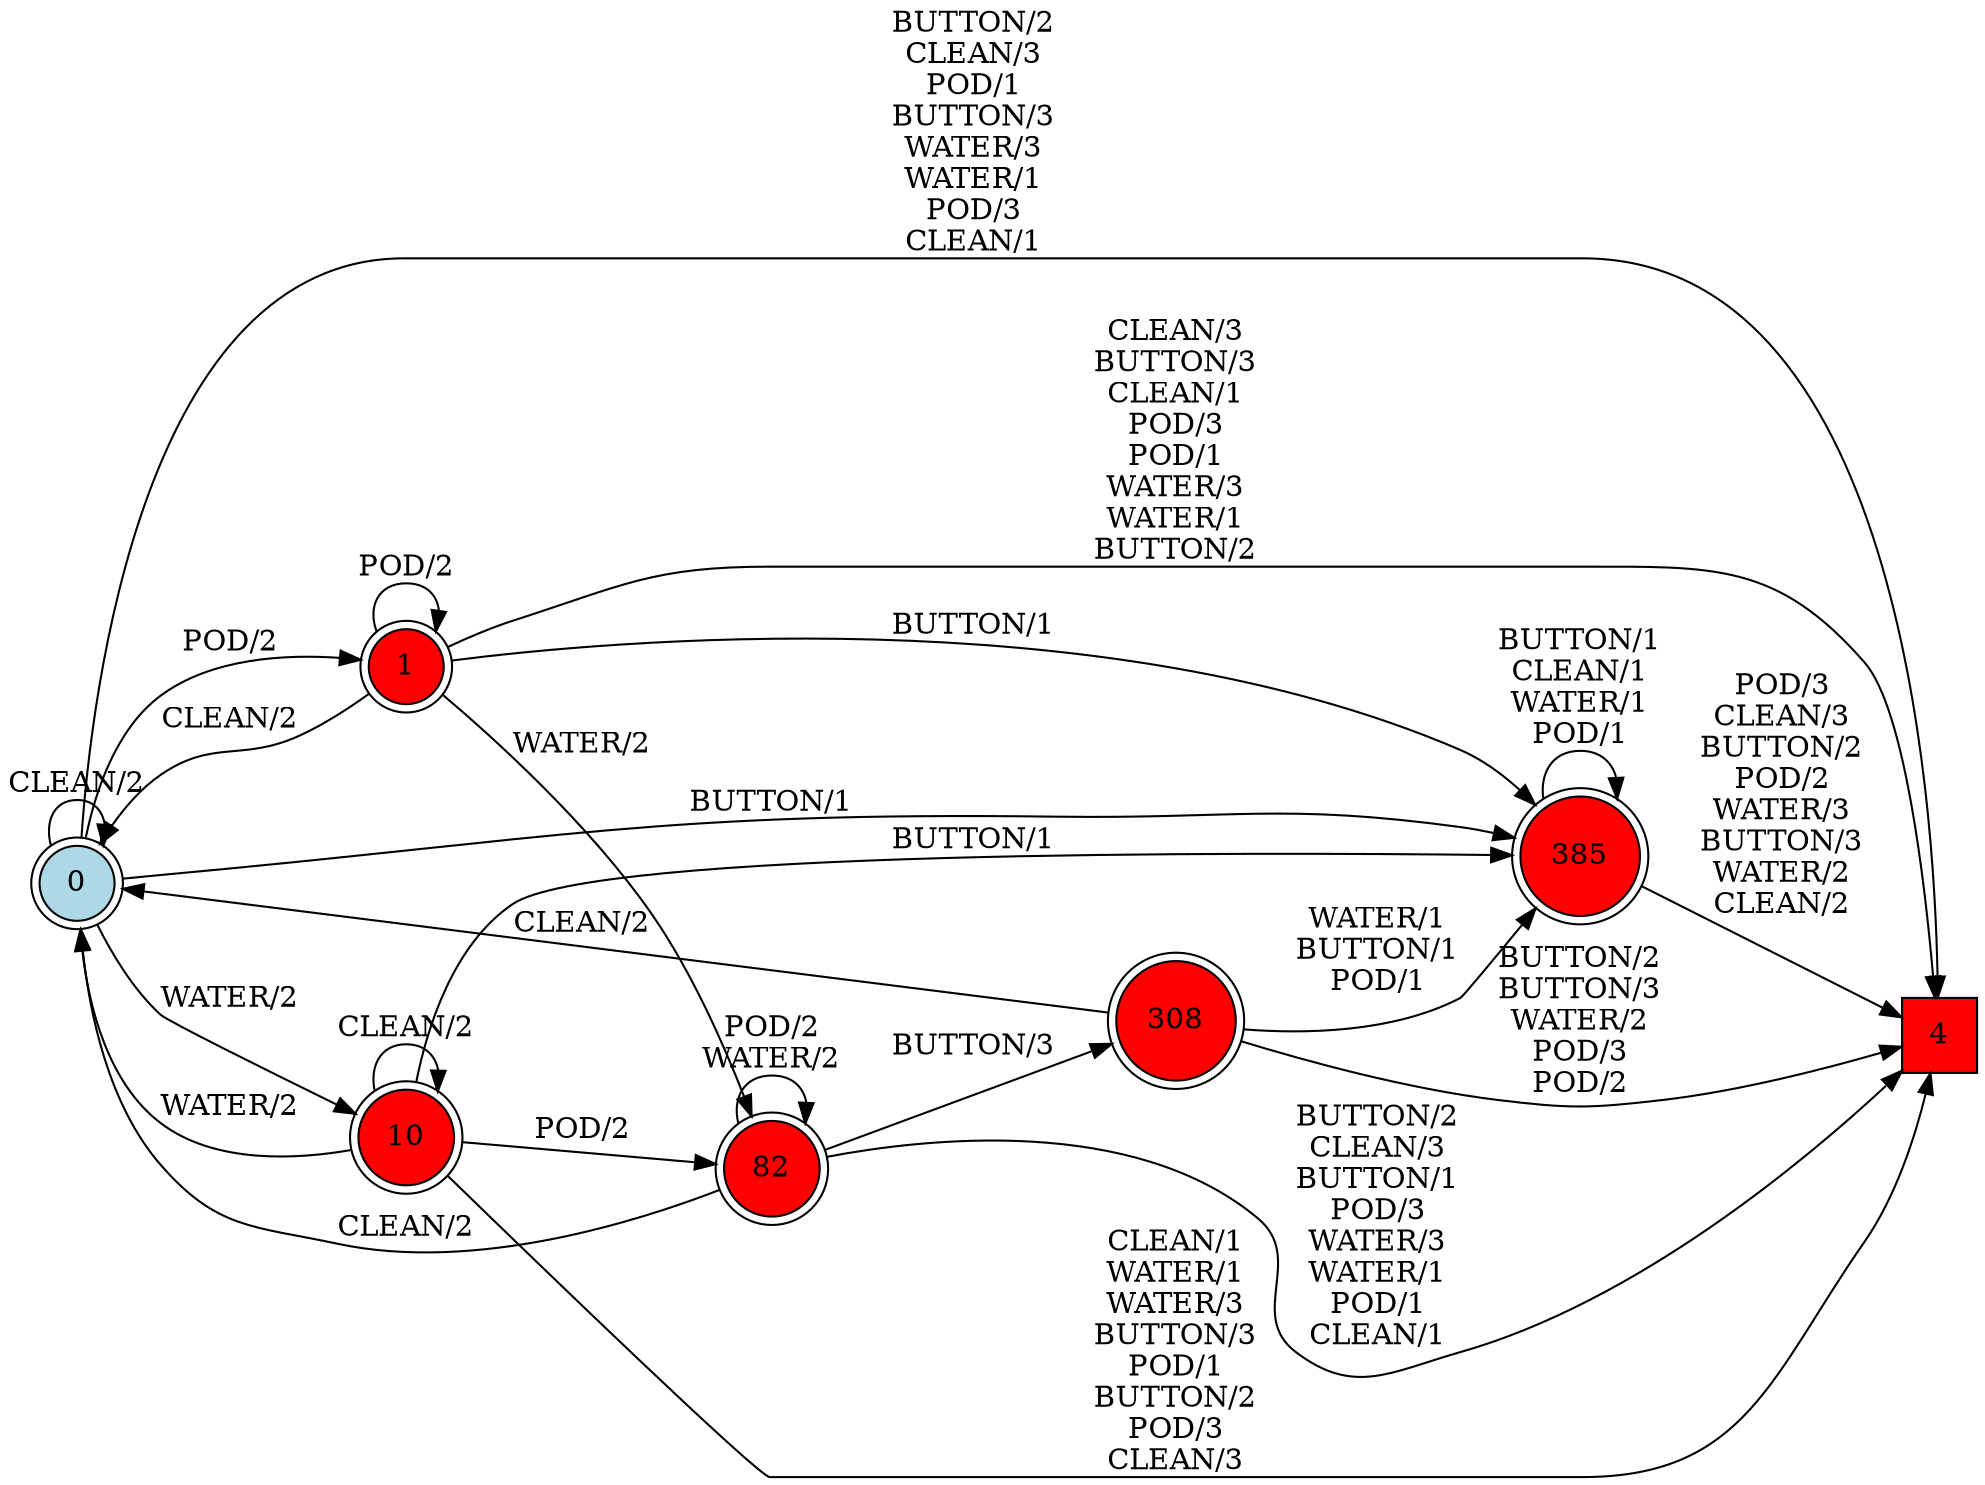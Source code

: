 digraph G {
  rankdir=LR;
  node [shape=circle, style=filled, fillcolor=white];
  "0" [isInitial=True, fillcolor=lightblue, shape=doublecircle];
  "1" [fillcolor=red, shape=doublecircle];
  "4" [fillcolor=red, shape=square];
  "10" [fillcolor=red, shape=doublecircle];
  "82" [fillcolor=red, shape=doublecircle];
  "308" [fillcolor=red, shape=doublecircle];
  "385" [fillcolor=red, shape=doublecircle];
  "0" -> "1" [label="POD/2"];
  "0" -> "10" [label="WATER/2"];
  "0" -> "4" [label="BUTTON/2\nCLEAN/3\nPOD/1\nBUTTON/3\nWATER/3\nWATER/1\nPOD/3\nCLEAN/1"];
  "0" -> "0" [label="CLEAN/2"];
  "0" -> "385" [label="BUTTON/1"];
  "1" -> "82" [label="WATER/2"];
  "1" -> "4" [label="CLEAN/3\nBUTTON/3\nCLEAN/1\nPOD/3\nPOD/1\nWATER/3\nWATER/1\nBUTTON/2"];
  "1" -> "0" [label="CLEAN/2"];
  "1" -> "1" [label="POD/2"];
  "1" -> "385" [label="BUTTON/1"];
  "10" -> "4" [label="CLEAN/1\nWATER/1\nWATER/3\nBUTTON/3\nPOD/1\nBUTTON/2\nPOD/3\nCLEAN/3"];
  "10" -> "0" [label="WATER/2"];
  "10" -> "10" [label="CLEAN/2"];
  "10" -> "385" [label="BUTTON/1"];
  "10" -> "82" [label="POD/2"];
  "82" -> "4" [label="BUTTON/2\nCLEAN/3\nBUTTON/1\nPOD/3\nWATER/3\nWATER/1\nPOD/1\nCLEAN/1"];
  "82" -> "308" [label="BUTTON/3"];
  "82" -> "82" [label="POD/2\nWATER/2"];
  "82" -> "0" [label="CLEAN/2"];
  "308" -> "4" [label="BUTTON/2\nBUTTON/3\nWATER/2\nPOD/3\nPOD/2"];
  "308" -> "385" [label="WATER/1\nBUTTON/1\nPOD/1"];
  "308" -> "0" [label="CLEAN/2"];
  "385" -> "385" [label="BUTTON/1\nCLEAN/1\nWATER/1\nPOD/1"];
  "385" -> "4" [label="POD/3\nCLEAN/3\nBUTTON/2\nPOD/2\nWATER/3\nBUTTON/3\nWATER/2\nCLEAN/2"];
}